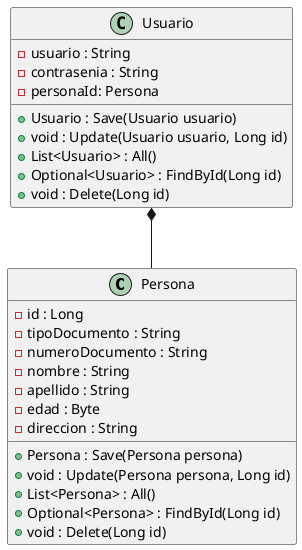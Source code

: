 @startuml

class Persona{
    - id : Long
    - tipoDocumento : String
    - numeroDocumento : String
    - nombre : String
    - apellido : String
    - edad : Byte
    - direccion : String
    + Persona : Save(Persona persona)
    + void : Update(Persona persona, Long id)
    + List<Persona> : All()
    + Optional<Persona> : FindById(Long id)
    + void : Delete(Long id) 
}

class Usuario{
    - usuario : String
	- contrasenia : String
    - personaId: Persona
    + Usuario : Save(Usuario usuario)
    + void : Update(Usuario usuario, Long id)
    + List<Usuario> : All()
    + Optional<Usuario> : FindById(Long id)
    + void : Delete(Long id) 
}

Usuario *-- Persona
		

@enduml